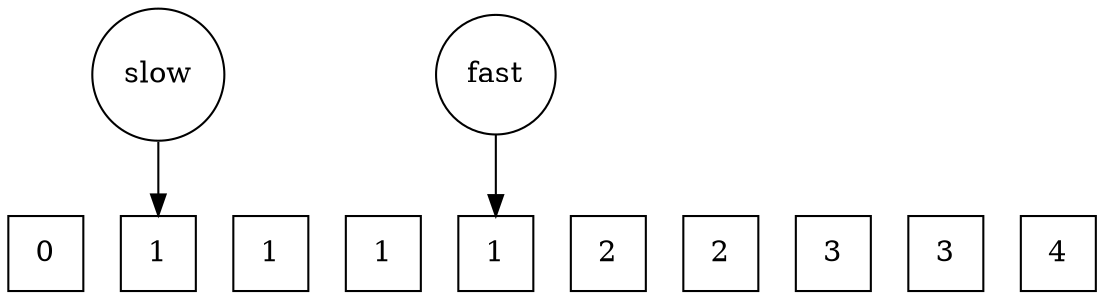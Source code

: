 digraph {
	node [shape=square]
	0 [label=0]
	1 [label=1]
	2 [label=1]
	3 [label=1]
	4 [label=1]
	5 [label=2]
	6 [label=2]
	7 [label=3]
	8 [label=3]
	9 [label=4]
	{
		graph [rank=same]
		0
		1
		2
		3
		4
		5
		6
		7
		8
		9
	}
	slow [shape=circle]
	slow -> 1
	fast [shape=circle]
	fast -> 4
}